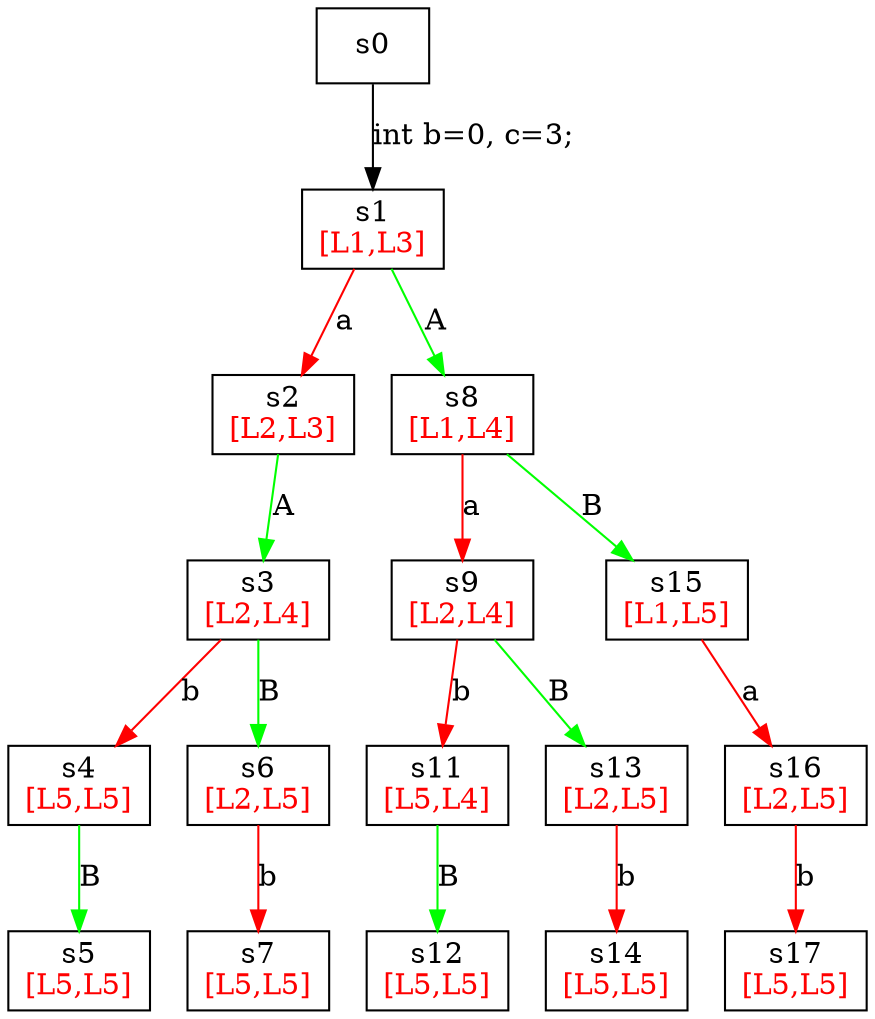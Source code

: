 digraph thread_test16 {
	node [shape=box]
	s0 -> s1 [label="int b=0, c=3;", color="black"];
	s1 -> s2 [label=a, color="red"];
	s2 -> s3 [label=A, labelangle=-45, color="green"];
	s3 -> s4 [label=b, labelangle=-45, color="red"];
	s4 -> s5 [label=B, labelangle=45, color="green"];
	s3 -> s6 [label=B, labelangle=45, color="green"];
	s6 -> s7 [label=b, labelangle=-45, color="red"];
	s1 -> s8 [label=A, labelangle=45, color="green"];
	s8 -> s9 [label=a, labelangle=-45, color="red"];
	s9 -> s10 [label=b, labelangle=-45, color="red"];
	s10 -> s11 [label=B, labelangle=45, color="green"];
	s9 -> s12 [label=B, labelangle=45, color="green"];
	s12 -> s13 [label=b, labelangle=-45, color="red"];
	s8 -> s14 [label=B, labelangle=45, color="green"];
	s14 -> s15 [label=a, labelangle=-45, color="red"];
	s15 -> s16 [label=b, labelangle=-45, color="red"];
	s1 [label=<s1<BR/><FONT COLOR="red">[L1,L3]</FONT>>];
	s2 [label=<s2<BR/><FONT COLOR="red">[L2,L3]</FONT>>];
	s3 [label=<s3<BR/><FONT COLOR="red">[L2,L4]</FONT>>];
	s4 [label=<s4<BR/><FONT COLOR="red">[L5,L5]</FONT>>];
	s5 [label=<s5<BR/><FONT COLOR="red">[L5,L5]</FONT>>];
	s6 [label=<s6<BR/><FONT COLOR="red">[L2,L5]</FONT>>];
	s7 [label=<s7<BR/><FONT COLOR="red">[L5,L5]</FONT>>];
	s8 [label=<s8<BR/><FONT COLOR="red">[L1,L4]</FONT>>];
	s9 [label=<s9<BR/><FONT COLOR="red">[L2,L4]</FONT>>];
	s10 [label=<s11<BR/><FONT COLOR="red">[L5,L4]</FONT>>];
	s11 [label=<s12<BR/><FONT COLOR="red">[L5,L5]</FONT>>];
	s12 [label=<s13<BR/><FONT COLOR="red">[L2,L5]</FONT>>];
	s13 [label=<s14<BR/><FONT COLOR="red">[L5,L5]</FONT>>];
	s14 [label=<s15<BR/><FONT COLOR="red">[L1,L5]</FONT>>];
	s15 [label=<s16<BR/><FONT COLOR="red">[L2,L5]</FONT>>];
	s16 [label=<s17<BR/><FONT COLOR="red">[L5,L5]</FONT>>];
}